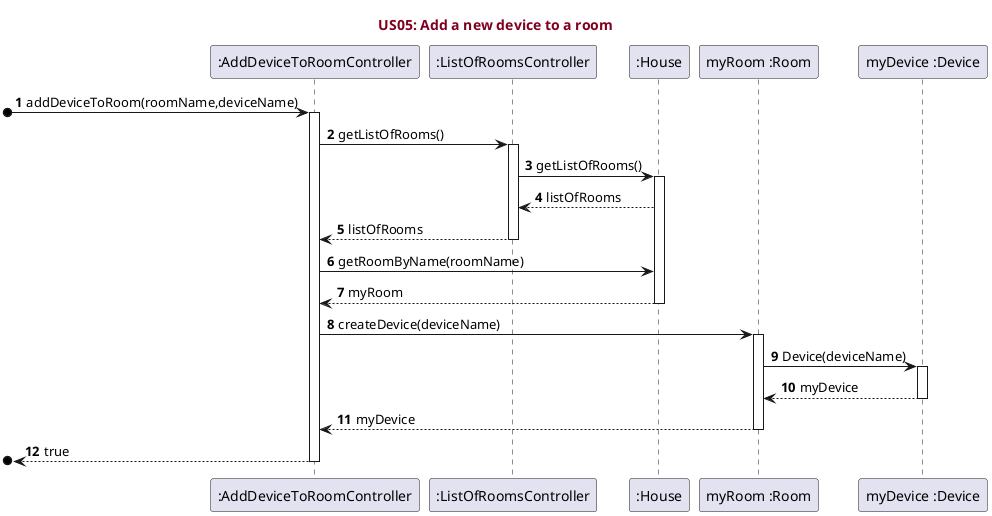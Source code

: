 @startuml
'https://plantuml.com/sequence-diagram

title <font color=#800020>US05: Add a new device to a room</font>


autonumber

participant ":AddDeviceToRoomController"
participant ":ListOfRoomsController"
participant ":House"
participant "myRoom :Room"
participant "myDevice :Device"


[o-> ":AddDeviceToRoomController" : addDeviceToRoom(roomName,deviceName)
activate ":AddDeviceToRoomController"
":AddDeviceToRoomController" -> ":ListOfRoomsController" :getListOfRooms()
activate ":ListOfRoomsController"
":ListOfRoomsController" -> ":House" : getListOfRooms()
activate ":House"
":House" --> ":ListOfRoomsController" : listOfRooms
":AddDeviceToRoomController" <-- ":ListOfRoomsController" : listOfRooms
deactivate ":ListOfRoomsController"
":AddDeviceToRoomController" -> ":House" :getRoomByName(roomName)
":AddDeviceToRoomController" <-- ":House" : myRoom
deactivate ":House"
":AddDeviceToRoomController" -> "myRoom :Room" : createDevice(deviceName)
activate "myRoom :Room"
"myRoom :Room" -> "myDevice :Device" : Device(deviceName)
activate "myDevice :Device"
"myDevice :Device" --> "myRoom :Room" : myDevice
deactivate "myDevice :Device"
":AddDeviceToRoomController" <-- "myRoom :Room" : myDevice
deactivate "myRoom :Room"
[o<-- ":AddDeviceToRoomController" : true
deactivate ":AddDeviceToRoomController"




@enduml